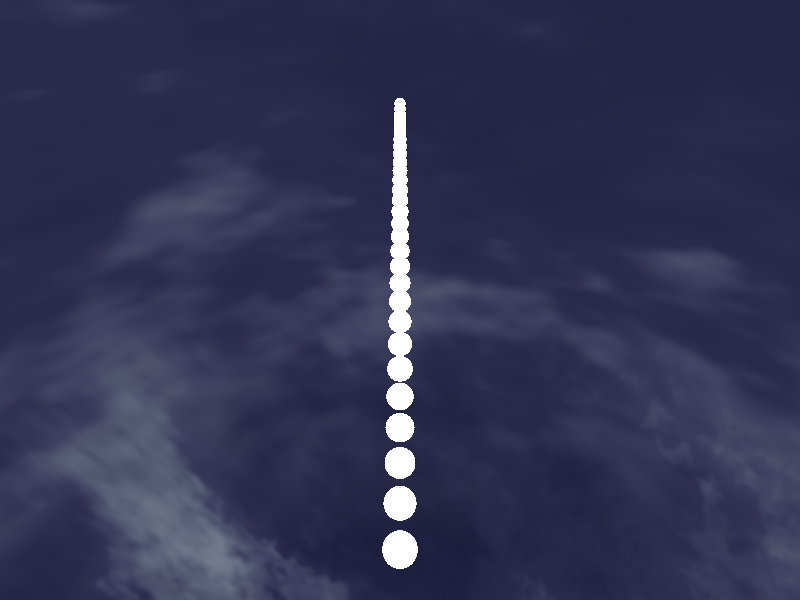 //
#version 3.7;

#include "colors.inc"
#include "skies.inc"
#include "glass.inc"
#include "shapes.inc"
#include "shapes2.inc"


global_settings {
	assumed_gamma 2.2
	max_trace_level 7
}


#declare tick = clock *200/180;
#if (tick = 0 & tick =1)
	#declare tick = 1.2;
#end

camera {
	location <0,30,-18>
	look_at <0,3,20>
	angle 70
}


light_source { <0, 10, 0> color rgb 1}

#declare c = array[8]{
	Red,Green,Blue,Yellow,Cyan,Magenta,Aquamarine,Coral}





sky_sphere {
    S_Cloud4
}
	
#declare num = 30;
#declare mx = array [num];
#declare vx = array [num];


#for (i,0,num-1)
	#declare mx[i] = 0;
	#declare vx[i] = 0;
#end

#declare gp = .8;
//sim
#for (tt , 0 int(tick*180))

	#if (tt/180 >.75)// & abs(mx[0])<.1)
	#else
		#declare mx[0] = (16/*+sin(tt/60*2*pi*2)*6*/) * sin(tt/180*2*pi*4);
	#end
	#for (i,1,num-2)
		//gradius version
		#declare vx[i] = vx[i] + (mx[i-1]-mx[i])*.3;
		
		//string/spring version
		/*#if ( abs(mx[i+1]	-mx[i]) > gp)
			#if (mx[i+1]	-mx[i] > gp)
				#declare eng = pow((mx[i+1]	-mx[i]-gp),2)*.03;
				#declare vx[i] = vx[i]+eng;
				#declare vx[i+1] = vx[i+1]-eng;
			#else
				#declare eng = pow((mx[i+1]	-mx[i]+gp),2)*.03;
				#declare vx[i] = vx[i]-eng;
				#declare vx[i+1] = vx[i+1]+eng;
			#end
		#end
		#if ( abs(mx[i-1]	-mx[i]) >gp)
			#if (mx[i-1]	-mx[i] > gp)
				#declare eng = pow((mx[i-1]	-mx[i]-gp),2)*.03;
				#declare vx[i] = vx[i]+eng;
				#declare vx[i-1] = vx[i-1]-eng;
			#else
				#declare eng = pow((mx[i-1]	-mx[i]+gp),2)*.03;
				#declare vx[i] = vx[i]-eng;
				#declare vx[i-1] = vx[i-1]+eng;
			#end
		#end
		#declare i = i+1;
		*/
	#end

	#for (i,1,num-2)
		#declare mx[i] = mx[i] + vx[i];
		#declare vx[i] = vx[i] *.35;
	#end
#end


//draw
sphere{<mx[0],0,0> , 1
		pigment {Clear}
		finish { F_Glass2 }
		interior {I_Glass2 fade_color color c[0]}
}

#for (i,1,num-2)
	#declare ci = mod(i ,8);
	sphere{<mx[i],0,3*i> , 1
			pigment {Clear}
			finish { F_Glass2 }
			interior {I_Glass2 fade_color color c[ci]}
	}
#end




